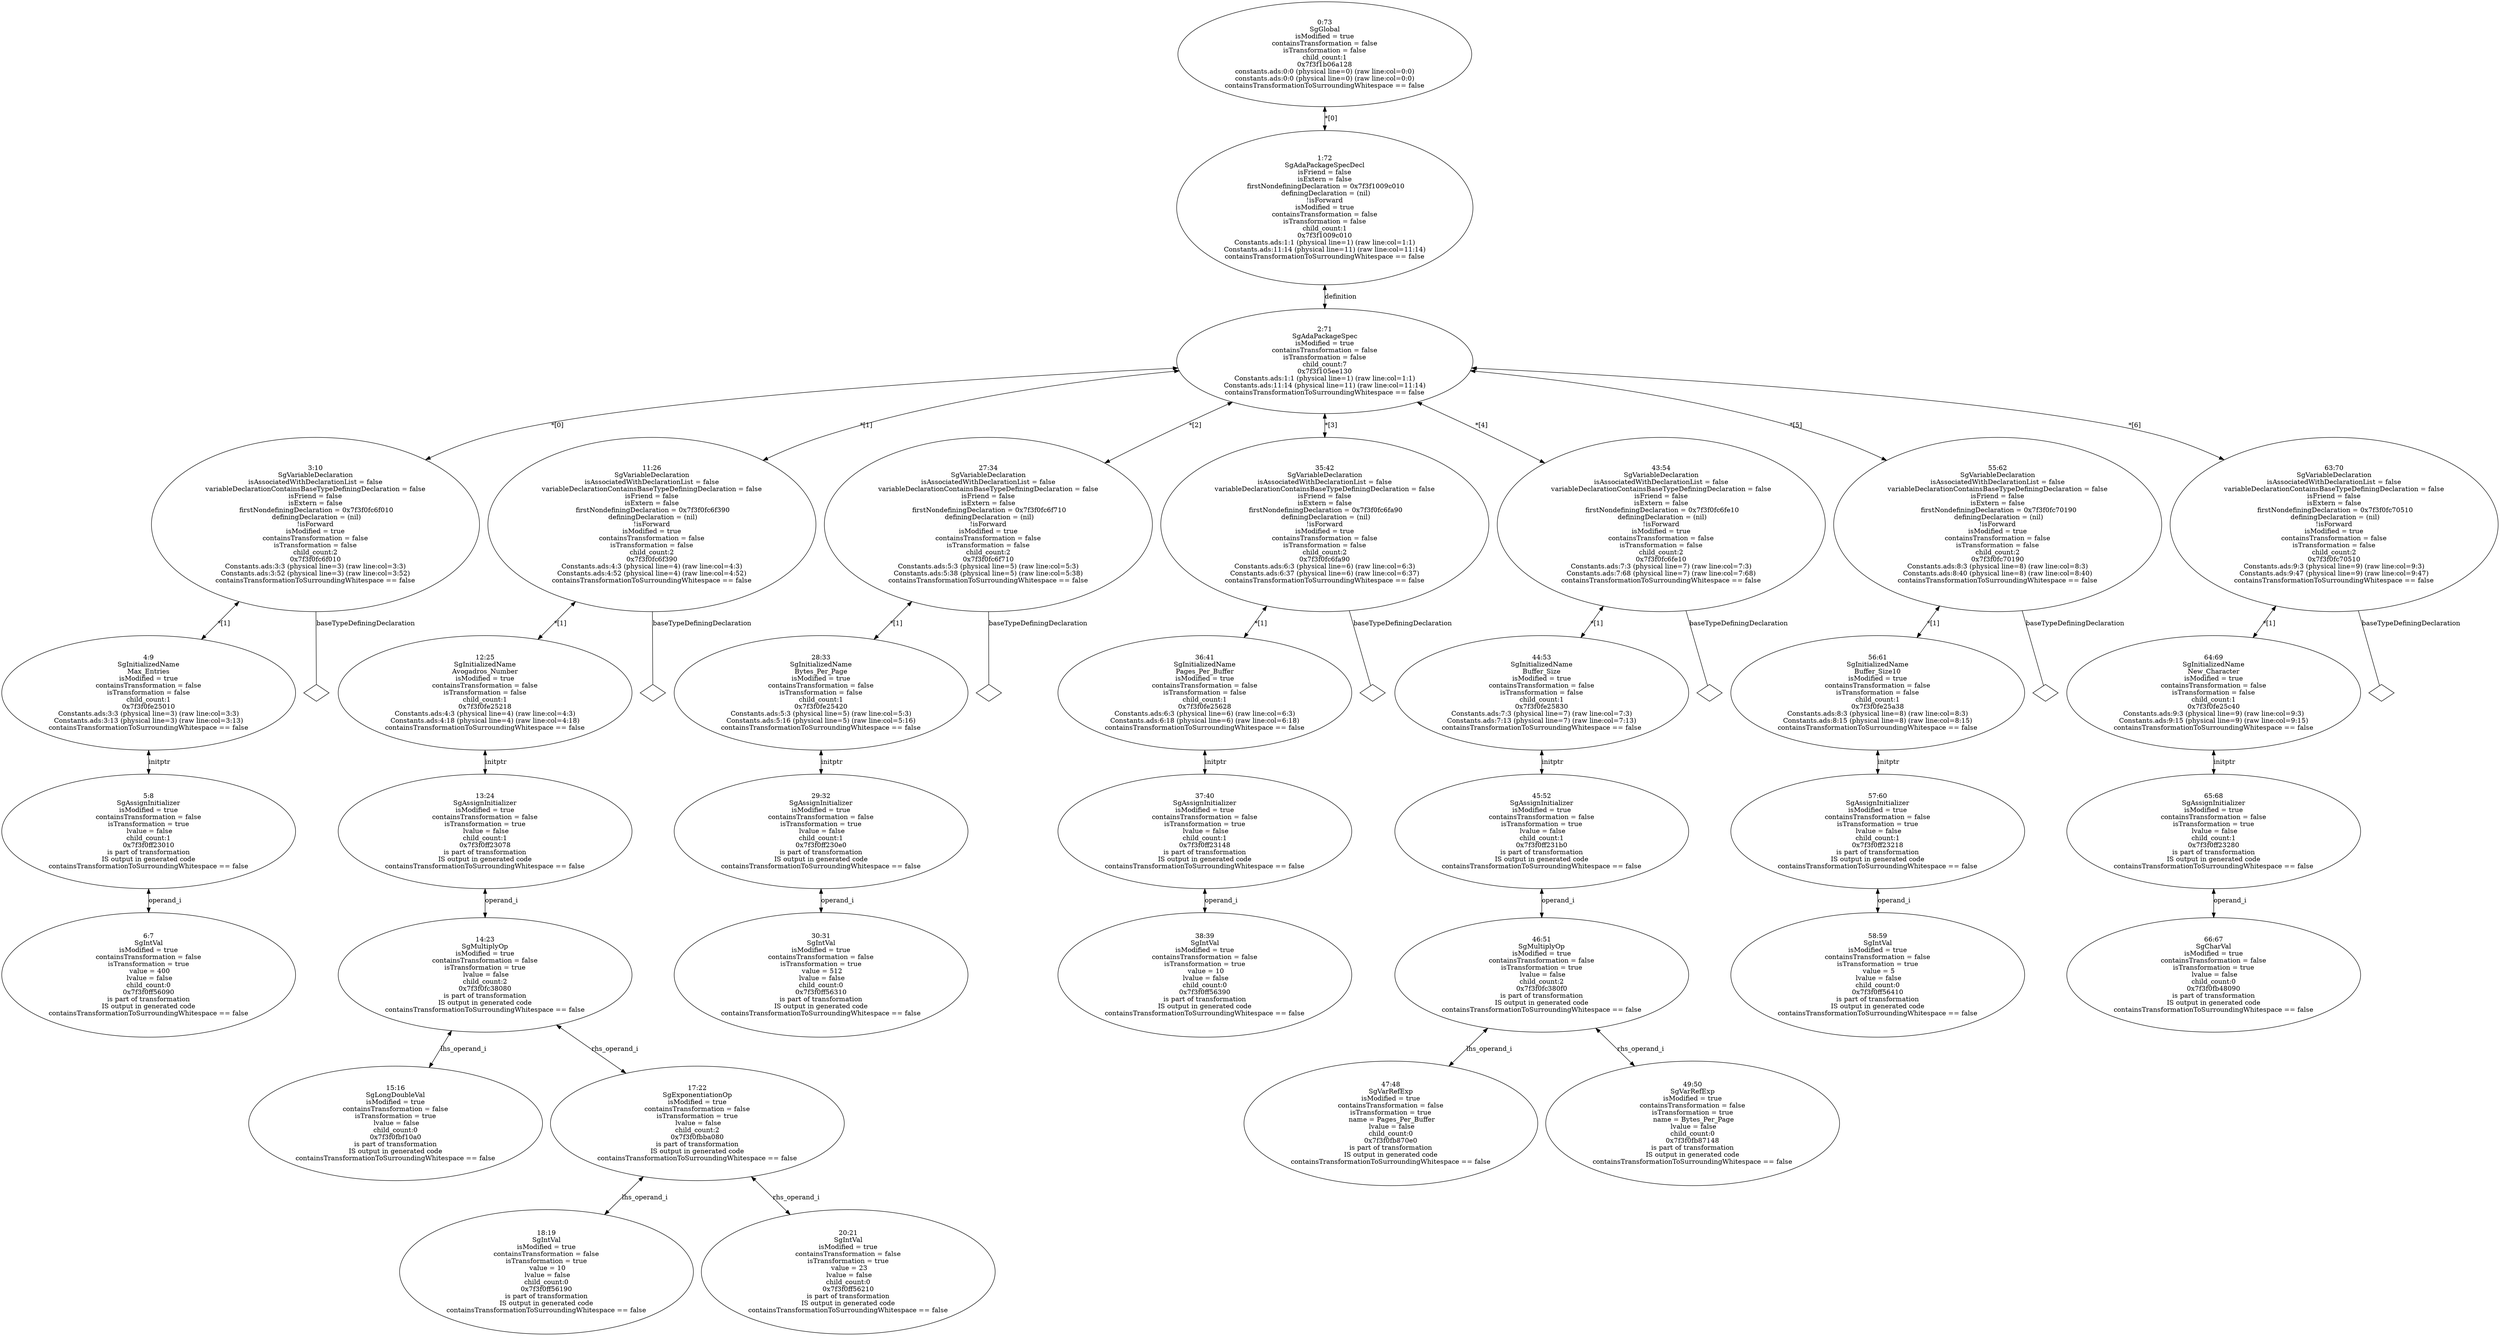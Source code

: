 digraph "G./constants_rose.dot" {
"0x7f3f0ff56090"[label="6:7\nSgIntVal\nisModified = true\ncontainsTransformation = false\nisTransformation = true\n value = 400\n lvalue = false\nchild_count:0\n0x7f3f0ff56090\nis part of transformation\nIS output in generated code\ncontainsTransformationToSurroundingWhitespace == false\n" ];
"0x7f3f0ff23010"[label="5:8\nSgAssignInitializer\nisModified = true\ncontainsTransformation = false\nisTransformation = true\n lvalue = false\nchild_count:1\n0x7f3f0ff23010\nis part of transformation\nIS output in generated code\ncontainsTransformationToSurroundingWhitespace == false\n" ];
"0x7f3f0ff23010" -> "0x7f3f0ff56090"[label="operand_i" dir=both ];
"0x7f3f0fe25010"[label="4:9\nSgInitializedName\nMax_Entries\nisModified = true\ncontainsTransformation = false\nisTransformation = false\nchild_count:1\n0x7f3f0fe25010\nConstants.ads:3:3 (physical line=3) (raw line:col=3:3)\nConstants.ads:3:13 (physical line=3) (raw line:col=3:13)\ncontainsTransformationToSurroundingWhitespace == false\n" ];
"0x7f3f0fe25010" -> "0x7f3f0ff23010"[label="initptr" dir=both ];
"0x7f3f0fc6f010"[label="3:10\nSgVariableDeclaration\n isAssociatedWithDeclarationList = false \n variableDeclarationContainsBaseTypeDefiningDeclaration = false \n isFriend = false \n isExtern = false \n firstNondefiningDeclaration = 0x7f3f0fc6f010\n definingDeclaration = (nil)\n!isForward\nisModified = true\ncontainsTransformation = false\nisTransformation = false\nchild_count:2\n0x7f3f0fc6f010\nConstants.ads:3:3 (physical line=3) (raw line:col=3:3)\nConstants.ads:3:52 (physical line=3) (raw line:col=3:52)\ncontainsTransformationToSurroundingWhitespace == false\n" ];
"0x7f3f0fc6f010" -> "0x7f3f0fc6f010__baseTypeDefiningDeclaration__null"[label="baseTypeDefiningDeclaration" dir=none ];
"0x7f3f0fc6f010__baseTypeDefiningDeclaration__null"[label="" shape=diamond ];
"0x7f3f0fc6f010" -> "0x7f3f0fe25010"[label="*[1]" dir=both ];
"0x7f3f0fbf10a0"[label="15:16\nSgLongDoubleVal\nisModified = true\ncontainsTransformation = false\nisTransformation = true\n lvalue = false\nchild_count:0\n0x7f3f0fbf10a0\nis part of transformation\nIS output in generated code\ncontainsTransformationToSurroundingWhitespace == false\n" ];
"0x7f3f0ff56190"[label="18:19\nSgIntVal\nisModified = true\ncontainsTransformation = false\nisTransformation = true\n value = 10\n lvalue = false\nchild_count:0\n0x7f3f0ff56190\nis part of transformation\nIS output in generated code\ncontainsTransformationToSurroundingWhitespace == false\n" ];
"0x7f3f0ff56210"[label="20:21\nSgIntVal\nisModified = true\ncontainsTransformation = false\nisTransformation = true\n value = 23\n lvalue = false\nchild_count:0\n0x7f3f0ff56210\nis part of transformation\nIS output in generated code\ncontainsTransformationToSurroundingWhitespace == false\n" ];
"0x7f3f0fbba080"[label="17:22\nSgExponentiationOp\nisModified = true\ncontainsTransformation = false\nisTransformation = true\n lvalue = false\nchild_count:2\n0x7f3f0fbba080\nis part of transformation\nIS output in generated code\ncontainsTransformationToSurroundingWhitespace == false\n" ];
"0x7f3f0fbba080" -> "0x7f3f0ff56190"[label="lhs_operand_i" dir=both ];
"0x7f3f0fbba080" -> "0x7f3f0ff56210"[label="rhs_operand_i" dir=both ];
"0x7f3f0fc38080"[label="14:23\nSgMultiplyOp\nisModified = true\ncontainsTransformation = false\nisTransformation = true\n lvalue = false\nchild_count:2\n0x7f3f0fc38080\nis part of transformation\nIS output in generated code\ncontainsTransformationToSurroundingWhitespace == false\n" ];
"0x7f3f0fc38080" -> "0x7f3f0fbf10a0"[label="lhs_operand_i" dir=both ];
"0x7f3f0fc38080" -> "0x7f3f0fbba080"[label="rhs_operand_i" dir=both ];
"0x7f3f0ff23078"[label="13:24\nSgAssignInitializer\nisModified = true\ncontainsTransformation = false\nisTransformation = true\n lvalue = false\nchild_count:1\n0x7f3f0ff23078\nis part of transformation\nIS output in generated code\ncontainsTransformationToSurroundingWhitespace == false\n" ];
"0x7f3f0ff23078" -> "0x7f3f0fc38080"[label="operand_i" dir=both ];
"0x7f3f0fe25218"[label="12:25\nSgInitializedName\nAvogadros_Number\nisModified = true\ncontainsTransformation = false\nisTransformation = false\nchild_count:1\n0x7f3f0fe25218\nConstants.ads:4:3 (physical line=4) (raw line:col=4:3)\nConstants.ads:4:18 (physical line=4) (raw line:col=4:18)\ncontainsTransformationToSurroundingWhitespace == false\n" ];
"0x7f3f0fe25218" -> "0x7f3f0ff23078"[label="initptr" dir=both ];
"0x7f3f0fc6f390"[label="11:26\nSgVariableDeclaration\n isAssociatedWithDeclarationList = false \n variableDeclarationContainsBaseTypeDefiningDeclaration = false \n isFriend = false \n isExtern = false \n firstNondefiningDeclaration = 0x7f3f0fc6f390\n definingDeclaration = (nil)\n!isForward\nisModified = true\ncontainsTransformation = false\nisTransformation = false\nchild_count:2\n0x7f3f0fc6f390\nConstants.ads:4:3 (physical line=4) (raw line:col=4:3)\nConstants.ads:4:52 (physical line=4) (raw line:col=4:52)\ncontainsTransformationToSurroundingWhitespace == false\n" ];
"0x7f3f0fc6f390" -> "0x7f3f0fc6f390__baseTypeDefiningDeclaration__null"[label="baseTypeDefiningDeclaration" dir=none ];
"0x7f3f0fc6f390__baseTypeDefiningDeclaration__null"[label="" shape=diamond ];
"0x7f3f0fc6f390" -> "0x7f3f0fe25218"[label="*[1]" dir=both ];
"0x7f3f0ff56310"[label="30:31\nSgIntVal\nisModified = true\ncontainsTransformation = false\nisTransformation = true\n value = 512\n lvalue = false\nchild_count:0\n0x7f3f0ff56310\nis part of transformation\nIS output in generated code\ncontainsTransformationToSurroundingWhitespace == false\n" ];
"0x7f3f0ff230e0"[label="29:32\nSgAssignInitializer\nisModified = true\ncontainsTransformation = false\nisTransformation = true\n lvalue = false\nchild_count:1\n0x7f3f0ff230e0\nis part of transformation\nIS output in generated code\ncontainsTransformationToSurroundingWhitespace == false\n" ];
"0x7f3f0ff230e0" -> "0x7f3f0ff56310"[label="operand_i" dir=both ];
"0x7f3f0fe25420"[label="28:33\nSgInitializedName\nBytes_Per_Page\nisModified = true\ncontainsTransformation = false\nisTransformation = false\nchild_count:1\n0x7f3f0fe25420\nConstants.ads:5:3 (physical line=5) (raw line:col=5:3)\nConstants.ads:5:16 (physical line=5) (raw line:col=5:16)\ncontainsTransformationToSurroundingWhitespace == false\n" ];
"0x7f3f0fe25420" -> "0x7f3f0ff230e0"[label="initptr" dir=both ];
"0x7f3f0fc6f710"[label="27:34\nSgVariableDeclaration\n isAssociatedWithDeclarationList = false \n variableDeclarationContainsBaseTypeDefiningDeclaration = false \n isFriend = false \n isExtern = false \n firstNondefiningDeclaration = 0x7f3f0fc6f710\n definingDeclaration = (nil)\n!isForward\nisModified = true\ncontainsTransformation = false\nisTransformation = false\nchild_count:2\n0x7f3f0fc6f710\nConstants.ads:5:3 (physical line=5) (raw line:col=5:3)\nConstants.ads:5:38 (physical line=5) (raw line:col=5:38)\ncontainsTransformationToSurroundingWhitespace == false\n" ];
"0x7f3f0fc6f710" -> "0x7f3f0fc6f710__baseTypeDefiningDeclaration__null"[label="baseTypeDefiningDeclaration" dir=none ];
"0x7f3f0fc6f710__baseTypeDefiningDeclaration__null"[label="" shape=diamond ];
"0x7f3f0fc6f710" -> "0x7f3f0fe25420"[label="*[1]" dir=both ];
"0x7f3f0ff56390"[label="38:39\nSgIntVal\nisModified = true\ncontainsTransformation = false\nisTransformation = true\n value = 10\n lvalue = false\nchild_count:0\n0x7f3f0ff56390\nis part of transformation\nIS output in generated code\ncontainsTransformationToSurroundingWhitespace == false\n" ];
"0x7f3f0ff23148"[label="37:40\nSgAssignInitializer\nisModified = true\ncontainsTransformation = false\nisTransformation = true\n lvalue = false\nchild_count:1\n0x7f3f0ff23148\nis part of transformation\nIS output in generated code\ncontainsTransformationToSurroundingWhitespace == false\n" ];
"0x7f3f0ff23148" -> "0x7f3f0ff56390"[label="operand_i" dir=both ];
"0x7f3f0fe25628"[label="36:41\nSgInitializedName\nPages_Per_Buffer\nisModified = true\ncontainsTransformation = false\nisTransformation = false\nchild_count:1\n0x7f3f0fe25628\nConstants.ads:6:3 (physical line=6) (raw line:col=6:3)\nConstants.ads:6:18 (physical line=6) (raw line:col=6:18)\ncontainsTransformationToSurroundingWhitespace == false\n" ];
"0x7f3f0fe25628" -> "0x7f3f0ff23148"[label="initptr" dir=both ];
"0x7f3f0fc6fa90"[label="35:42\nSgVariableDeclaration\n isAssociatedWithDeclarationList = false \n variableDeclarationContainsBaseTypeDefiningDeclaration = false \n isFriend = false \n isExtern = false \n firstNondefiningDeclaration = 0x7f3f0fc6fa90\n definingDeclaration = (nil)\n!isForward\nisModified = true\ncontainsTransformation = false\nisTransformation = false\nchild_count:2\n0x7f3f0fc6fa90\nConstants.ads:6:3 (physical line=6) (raw line:col=6:3)\nConstants.ads:6:37 (physical line=6) (raw line:col=6:37)\ncontainsTransformationToSurroundingWhitespace == false\n" ];
"0x7f3f0fc6fa90" -> "0x7f3f0fc6fa90__baseTypeDefiningDeclaration__null"[label="baseTypeDefiningDeclaration" dir=none ];
"0x7f3f0fc6fa90__baseTypeDefiningDeclaration__null"[label="" shape=diamond ];
"0x7f3f0fc6fa90" -> "0x7f3f0fe25628"[label="*[1]" dir=both ];
"0x7f3f0fb870e0"[label="47:48\nSgVarRefExp\nisModified = true\ncontainsTransformation = false\nisTransformation = true\n name = Pages_Per_Buffer\n lvalue = false\nchild_count:0\n0x7f3f0fb870e0\nis part of transformation\nIS output in generated code\ncontainsTransformationToSurroundingWhitespace == false\n" ];
"0x7f3f0fb87148"[label="49:50\nSgVarRefExp\nisModified = true\ncontainsTransformation = false\nisTransformation = true\n name = Bytes_Per_Page\n lvalue = false\nchild_count:0\n0x7f3f0fb87148\nis part of transformation\nIS output in generated code\ncontainsTransformationToSurroundingWhitespace == false\n" ];
"0x7f3f0fc380f0"[label="46:51\nSgMultiplyOp\nisModified = true\ncontainsTransformation = false\nisTransformation = true\n lvalue = false\nchild_count:2\n0x7f3f0fc380f0\nis part of transformation\nIS output in generated code\ncontainsTransformationToSurroundingWhitespace == false\n" ];
"0x7f3f0fc380f0" -> "0x7f3f0fb870e0"[label="lhs_operand_i" dir=both ];
"0x7f3f0fc380f0" -> "0x7f3f0fb87148"[label="rhs_operand_i" dir=both ];
"0x7f3f0ff231b0"[label="45:52\nSgAssignInitializer\nisModified = true\ncontainsTransformation = false\nisTransformation = true\n lvalue = false\nchild_count:1\n0x7f3f0ff231b0\nis part of transformation\nIS output in generated code\ncontainsTransformationToSurroundingWhitespace == false\n" ];
"0x7f3f0ff231b0" -> "0x7f3f0fc380f0"[label="operand_i" dir=both ];
"0x7f3f0fe25830"[label="44:53\nSgInitializedName\nBuffer_Size\nisModified = true\ncontainsTransformation = false\nisTransformation = false\nchild_count:1\n0x7f3f0fe25830\nConstants.ads:7:3 (physical line=7) (raw line:col=7:3)\nConstants.ads:7:13 (physical line=7) (raw line:col=7:13)\ncontainsTransformationToSurroundingWhitespace == false\n" ];
"0x7f3f0fe25830" -> "0x7f3f0ff231b0"[label="initptr" dir=both ];
"0x7f3f0fc6fe10"[label="43:54\nSgVariableDeclaration\n isAssociatedWithDeclarationList = false \n variableDeclarationContainsBaseTypeDefiningDeclaration = false \n isFriend = false \n isExtern = false \n firstNondefiningDeclaration = 0x7f3f0fc6fe10\n definingDeclaration = (nil)\n!isForward\nisModified = true\ncontainsTransformation = false\nisTransformation = false\nchild_count:2\n0x7f3f0fc6fe10\nConstants.ads:7:3 (physical line=7) (raw line:col=7:3)\nConstants.ads:7:68 (physical line=7) (raw line:col=7:68)\ncontainsTransformationToSurroundingWhitespace == false\n" ];
"0x7f3f0fc6fe10" -> "0x7f3f0fc6fe10__baseTypeDefiningDeclaration__null"[label="baseTypeDefiningDeclaration" dir=none ];
"0x7f3f0fc6fe10__baseTypeDefiningDeclaration__null"[label="" shape=diamond ];
"0x7f3f0fc6fe10" -> "0x7f3f0fe25830"[label="*[1]" dir=both ];
"0x7f3f0ff56410"[label="58:59\nSgIntVal\nisModified = true\ncontainsTransformation = false\nisTransformation = true\n value = 5\n lvalue = false\nchild_count:0\n0x7f3f0ff56410\nis part of transformation\nIS output in generated code\ncontainsTransformationToSurroundingWhitespace == false\n" ];
"0x7f3f0ff23218"[label="57:60\nSgAssignInitializer\nisModified = true\ncontainsTransformation = false\nisTransformation = true\n lvalue = false\nchild_count:1\n0x7f3f0ff23218\nis part of transformation\nIS output in generated code\ncontainsTransformationToSurroundingWhitespace == false\n" ];
"0x7f3f0ff23218" -> "0x7f3f0ff56410"[label="operand_i" dir=both ];
"0x7f3f0fe25a38"[label="56:61\nSgInitializedName\nBuffer_Size10\nisModified = true\ncontainsTransformation = false\nisTransformation = false\nchild_count:1\n0x7f3f0fe25a38\nConstants.ads:8:3 (physical line=8) (raw line:col=8:3)\nConstants.ads:8:15 (physical line=8) (raw line:col=8:15)\ncontainsTransformationToSurroundingWhitespace == false\n" ];
"0x7f3f0fe25a38" -> "0x7f3f0ff23218"[label="initptr" dir=both ];
"0x7f3f0fc70190"[label="55:62\nSgVariableDeclaration\n isAssociatedWithDeclarationList = false \n variableDeclarationContainsBaseTypeDefiningDeclaration = false \n isFriend = false \n isExtern = false \n firstNondefiningDeclaration = 0x7f3f0fc70190\n definingDeclaration = (nil)\n!isForward\nisModified = true\ncontainsTransformation = false\nisTransformation = false\nchild_count:2\n0x7f3f0fc70190\nConstants.ads:8:3 (physical line=8) (raw line:col=8:3)\nConstants.ads:8:40 (physical line=8) (raw line:col=8:40)\ncontainsTransformationToSurroundingWhitespace == false\n" ];
"0x7f3f0fc70190" -> "0x7f3f0fc70190__baseTypeDefiningDeclaration__null"[label="baseTypeDefiningDeclaration" dir=none ];
"0x7f3f0fc70190__baseTypeDefiningDeclaration__null"[label="" shape=diamond ];
"0x7f3f0fc70190" -> "0x7f3f0fe25a38"[label="*[1]" dir=both ];
"0x7f3f0fb48090"[label="66:67\nSgCharVal\nisModified = true\ncontainsTransformation = false\nisTransformation = true\n lvalue = false\nchild_count:0\n0x7f3f0fb48090\nis part of transformation\nIS output in generated code\ncontainsTransformationToSurroundingWhitespace == false\n" ];
"0x7f3f0ff23280"[label="65:68\nSgAssignInitializer\nisModified = true\ncontainsTransformation = false\nisTransformation = true\n lvalue = false\nchild_count:1\n0x7f3f0ff23280\nis part of transformation\nIS output in generated code\ncontainsTransformationToSurroundingWhitespace == false\n" ];
"0x7f3f0ff23280" -> "0x7f3f0fb48090"[label="operand_i" dir=both ];
"0x7f3f0fe25c40"[label="64:69\nSgInitializedName\nNew_Character\nisModified = true\ncontainsTransformation = false\nisTransformation = false\nchild_count:1\n0x7f3f0fe25c40\nConstants.ads:9:3 (physical line=9) (raw line:col=9:3)\nConstants.ads:9:15 (physical line=9) (raw line:col=9:15)\ncontainsTransformationToSurroundingWhitespace == false\n" ];
"0x7f3f0fe25c40" -> "0x7f3f0ff23280"[label="initptr" dir=both ];
"0x7f3f0fc70510"[label="63:70\nSgVariableDeclaration\n isAssociatedWithDeclarationList = false \n variableDeclarationContainsBaseTypeDefiningDeclaration = false \n isFriend = false \n isExtern = false \n firstNondefiningDeclaration = 0x7f3f0fc70510\n definingDeclaration = (nil)\n!isForward\nisModified = true\ncontainsTransformation = false\nisTransformation = false\nchild_count:2\n0x7f3f0fc70510\nConstants.ads:9:3 (physical line=9) (raw line:col=9:3)\nConstants.ads:9:47 (physical line=9) (raw line:col=9:47)\ncontainsTransformationToSurroundingWhitespace == false\n" ];
"0x7f3f0fc70510" -> "0x7f3f0fc70510__baseTypeDefiningDeclaration__null"[label="baseTypeDefiningDeclaration" dir=none ];
"0x7f3f0fc70510__baseTypeDefiningDeclaration__null"[label="" shape=diamond ];
"0x7f3f0fc70510" -> "0x7f3f0fe25c40"[label="*[1]" dir=both ];
"0x7f3f105ee130"[label="2:71\nSgAdaPackageSpec\nisModified = true\ncontainsTransformation = false\nisTransformation = false\nchild_count:7\n0x7f3f105ee130\nConstants.ads:1:1 (physical line=1) (raw line:col=1:1)\nConstants.ads:11:14 (physical line=11) (raw line:col=11:14)\ncontainsTransformationToSurroundingWhitespace == false\n" ];
"0x7f3f105ee130" -> "0x7f3f0fc6f010"[label="*[0]" dir=both ];
"0x7f3f105ee130" -> "0x7f3f0fc6f390"[label="*[1]" dir=both ];
"0x7f3f105ee130" -> "0x7f3f0fc6f710"[label="*[2]" dir=both ];
"0x7f3f105ee130" -> "0x7f3f0fc6fa90"[label="*[3]" dir=both ];
"0x7f3f105ee130" -> "0x7f3f0fc6fe10"[label="*[4]" dir=both ];
"0x7f3f105ee130" -> "0x7f3f0fc70190"[label="*[5]" dir=both ];
"0x7f3f105ee130" -> "0x7f3f0fc70510"[label="*[6]" dir=both ];
"0x7f3f1009c010"[label="1:72\nSgAdaPackageSpecDecl\n isFriend = false \n isExtern = false \n firstNondefiningDeclaration = 0x7f3f1009c010\n definingDeclaration = (nil)\n!isForward\nisModified = true\ncontainsTransformation = false\nisTransformation = false\nchild_count:1\n0x7f3f1009c010\nConstants.ads:1:1 (physical line=1) (raw line:col=1:1)\nConstants.ads:11:14 (physical line=11) (raw line:col=11:14)\ncontainsTransformationToSurroundingWhitespace == false\n" ];
"0x7f3f1009c010" -> "0x7f3f105ee130"[label="definition" dir=both ];
"0x7f3f1b06a128"[label="0:73\nSgGlobal\nisModified = true\ncontainsTransformation = false\nisTransformation = false\nchild_count:1\n0x7f3f1b06a128\nconstants.ads:0:0 (physical line=0) (raw line:col=0:0)\nconstants.ads:0:0 (physical line=0) (raw line:col=0:0)\ncontainsTransformationToSurroundingWhitespace == false\n" ];
"0x7f3f1b06a128" -> "0x7f3f1009c010"[label="*[0]" dir=both ];
}
